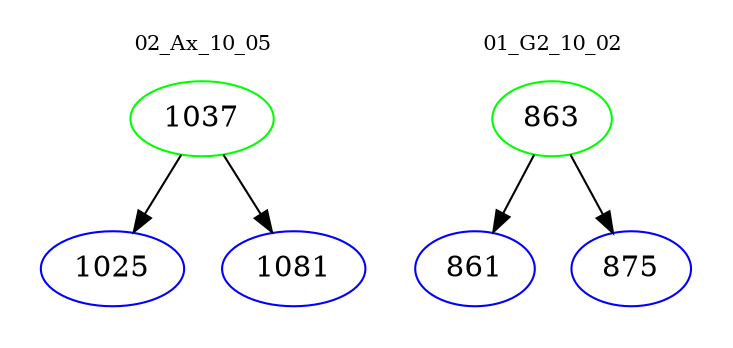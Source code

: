 digraph{
subgraph cluster_0 {
color = white
label = "02_Ax_10_05";
fontsize=10;
T0_1037 [label="1037", color="green"]
T0_1037 -> T0_1025 [color="black"]
T0_1025 [label="1025", color="blue"]
T0_1037 -> T0_1081 [color="black"]
T0_1081 [label="1081", color="blue"]
}
subgraph cluster_1 {
color = white
label = "01_G2_10_02";
fontsize=10;
T1_863 [label="863", color="green"]
T1_863 -> T1_861 [color="black"]
T1_861 [label="861", color="blue"]
T1_863 -> T1_875 [color="black"]
T1_875 [label="875", color="blue"]
}
}
